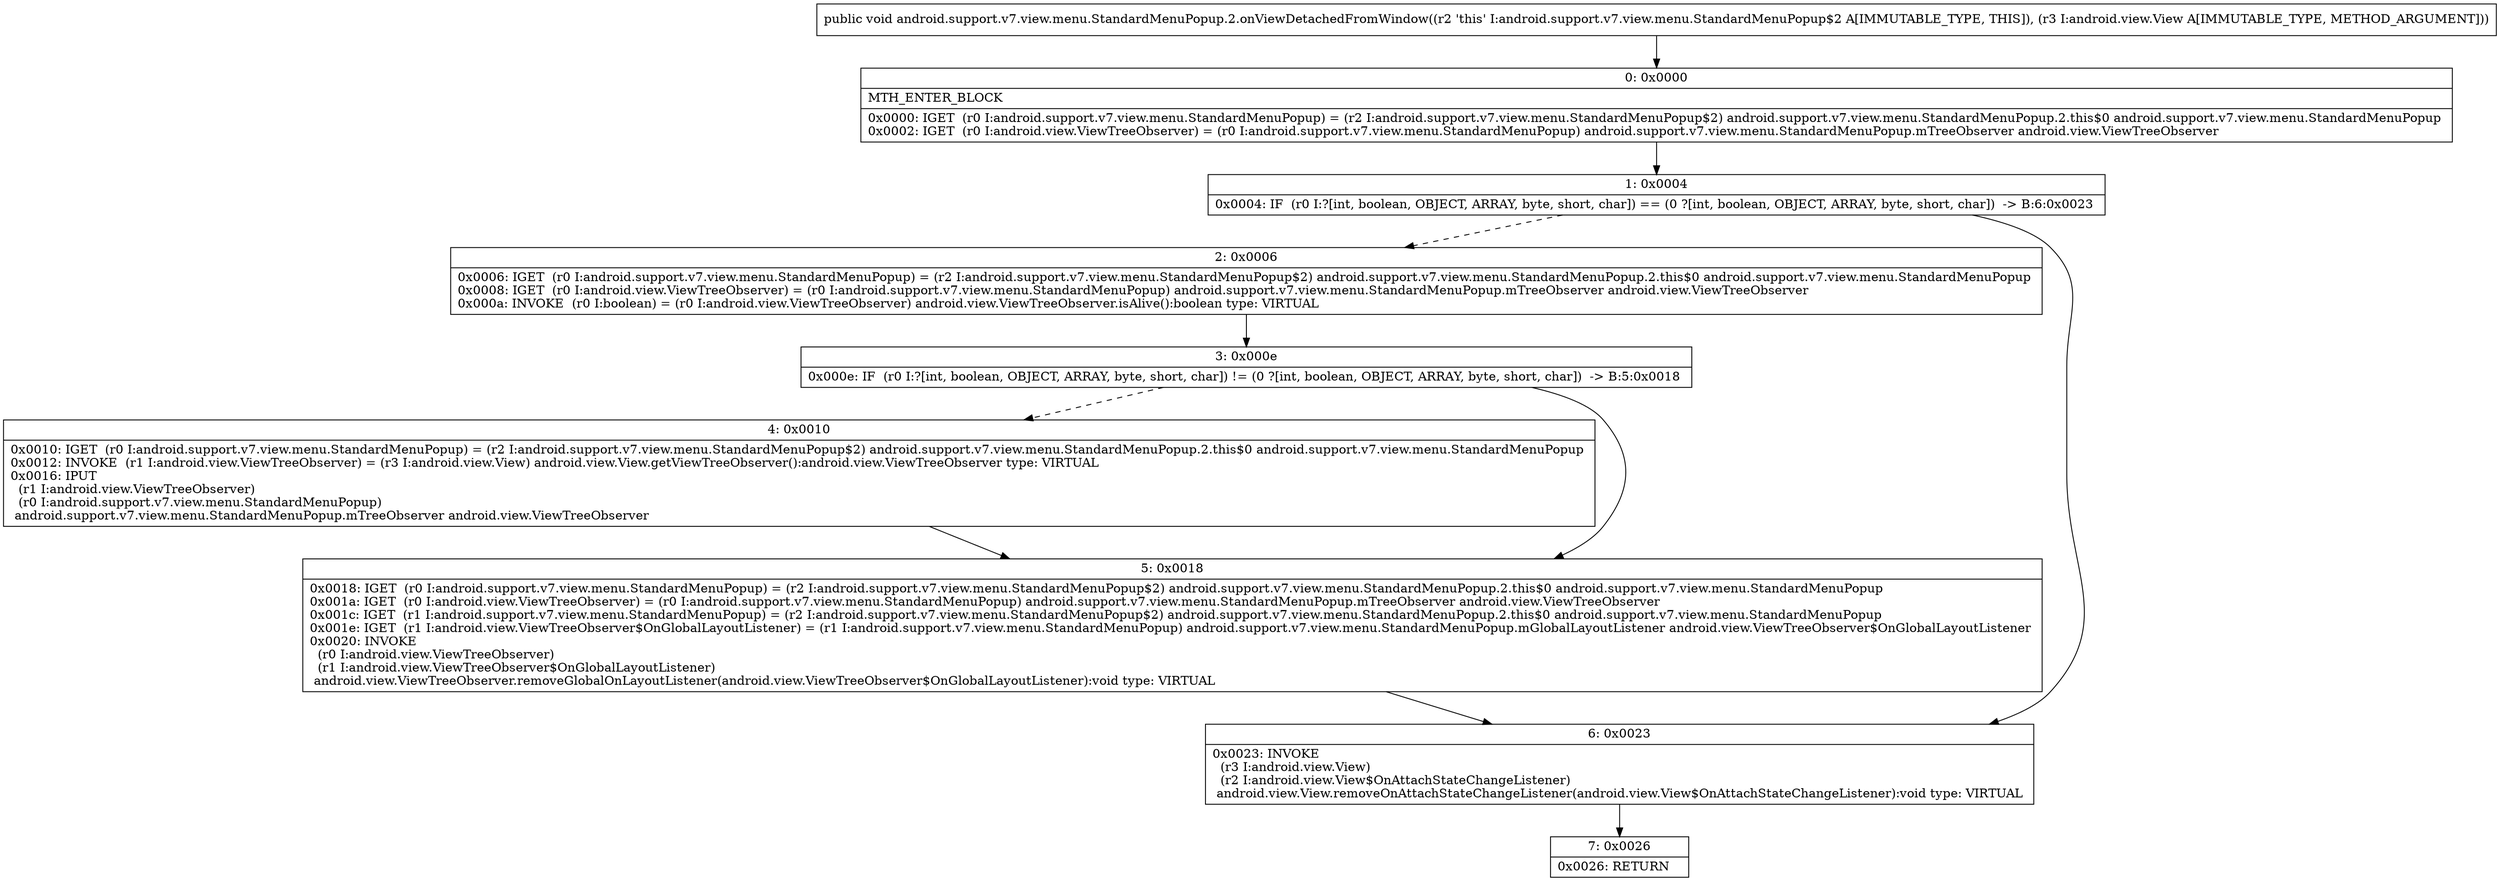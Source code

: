digraph "CFG forandroid.support.v7.view.menu.StandardMenuPopup.2.onViewDetachedFromWindow(Landroid\/view\/View;)V" {
Node_0 [shape=record,label="{0\:\ 0x0000|MTH_ENTER_BLOCK\l|0x0000: IGET  (r0 I:android.support.v7.view.menu.StandardMenuPopup) = (r2 I:android.support.v7.view.menu.StandardMenuPopup$2) android.support.v7.view.menu.StandardMenuPopup.2.this$0 android.support.v7.view.menu.StandardMenuPopup \l0x0002: IGET  (r0 I:android.view.ViewTreeObserver) = (r0 I:android.support.v7.view.menu.StandardMenuPopup) android.support.v7.view.menu.StandardMenuPopup.mTreeObserver android.view.ViewTreeObserver \l}"];
Node_1 [shape=record,label="{1\:\ 0x0004|0x0004: IF  (r0 I:?[int, boolean, OBJECT, ARRAY, byte, short, char]) == (0 ?[int, boolean, OBJECT, ARRAY, byte, short, char])  \-\> B:6:0x0023 \l}"];
Node_2 [shape=record,label="{2\:\ 0x0006|0x0006: IGET  (r0 I:android.support.v7.view.menu.StandardMenuPopup) = (r2 I:android.support.v7.view.menu.StandardMenuPopup$2) android.support.v7.view.menu.StandardMenuPopup.2.this$0 android.support.v7.view.menu.StandardMenuPopup \l0x0008: IGET  (r0 I:android.view.ViewTreeObserver) = (r0 I:android.support.v7.view.menu.StandardMenuPopup) android.support.v7.view.menu.StandardMenuPopup.mTreeObserver android.view.ViewTreeObserver \l0x000a: INVOKE  (r0 I:boolean) = (r0 I:android.view.ViewTreeObserver) android.view.ViewTreeObserver.isAlive():boolean type: VIRTUAL \l}"];
Node_3 [shape=record,label="{3\:\ 0x000e|0x000e: IF  (r0 I:?[int, boolean, OBJECT, ARRAY, byte, short, char]) != (0 ?[int, boolean, OBJECT, ARRAY, byte, short, char])  \-\> B:5:0x0018 \l}"];
Node_4 [shape=record,label="{4\:\ 0x0010|0x0010: IGET  (r0 I:android.support.v7.view.menu.StandardMenuPopup) = (r2 I:android.support.v7.view.menu.StandardMenuPopup$2) android.support.v7.view.menu.StandardMenuPopup.2.this$0 android.support.v7.view.menu.StandardMenuPopup \l0x0012: INVOKE  (r1 I:android.view.ViewTreeObserver) = (r3 I:android.view.View) android.view.View.getViewTreeObserver():android.view.ViewTreeObserver type: VIRTUAL \l0x0016: IPUT  \l  (r1 I:android.view.ViewTreeObserver)\l  (r0 I:android.support.v7.view.menu.StandardMenuPopup)\l android.support.v7.view.menu.StandardMenuPopup.mTreeObserver android.view.ViewTreeObserver \l}"];
Node_5 [shape=record,label="{5\:\ 0x0018|0x0018: IGET  (r0 I:android.support.v7.view.menu.StandardMenuPopup) = (r2 I:android.support.v7.view.menu.StandardMenuPopup$2) android.support.v7.view.menu.StandardMenuPopup.2.this$0 android.support.v7.view.menu.StandardMenuPopup \l0x001a: IGET  (r0 I:android.view.ViewTreeObserver) = (r0 I:android.support.v7.view.menu.StandardMenuPopup) android.support.v7.view.menu.StandardMenuPopup.mTreeObserver android.view.ViewTreeObserver \l0x001c: IGET  (r1 I:android.support.v7.view.menu.StandardMenuPopup) = (r2 I:android.support.v7.view.menu.StandardMenuPopup$2) android.support.v7.view.menu.StandardMenuPopup.2.this$0 android.support.v7.view.menu.StandardMenuPopup \l0x001e: IGET  (r1 I:android.view.ViewTreeObserver$OnGlobalLayoutListener) = (r1 I:android.support.v7.view.menu.StandardMenuPopup) android.support.v7.view.menu.StandardMenuPopup.mGlobalLayoutListener android.view.ViewTreeObserver$OnGlobalLayoutListener \l0x0020: INVOKE  \l  (r0 I:android.view.ViewTreeObserver)\l  (r1 I:android.view.ViewTreeObserver$OnGlobalLayoutListener)\l android.view.ViewTreeObserver.removeGlobalOnLayoutListener(android.view.ViewTreeObserver$OnGlobalLayoutListener):void type: VIRTUAL \l}"];
Node_6 [shape=record,label="{6\:\ 0x0023|0x0023: INVOKE  \l  (r3 I:android.view.View)\l  (r2 I:android.view.View$OnAttachStateChangeListener)\l android.view.View.removeOnAttachStateChangeListener(android.view.View$OnAttachStateChangeListener):void type: VIRTUAL \l}"];
Node_7 [shape=record,label="{7\:\ 0x0026|0x0026: RETURN   \l}"];
MethodNode[shape=record,label="{public void android.support.v7.view.menu.StandardMenuPopup.2.onViewDetachedFromWindow((r2 'this' I:android.support.v7.view.menu.StandardMenuPopup$2 A[IMMUTABLE_TYPE, THIS]), (r3 I:android.view.View A[IMMUTABLE_TYPE, METHOD_ARGUMENT])) }"];
MethodNode -> Node_0;
Node_0 -> Node_1;
Node_1 -> Node_2[style=dashed];
Node_1 -> Node_6;
Node_2 -> Node_3;
Node_3 -> Node_4[style=dashed];
Node_3 -> Node_5;
Node_4 -> Node_5;
Node_5 -> Node_6;
Node_6 -> Node_7;
}

